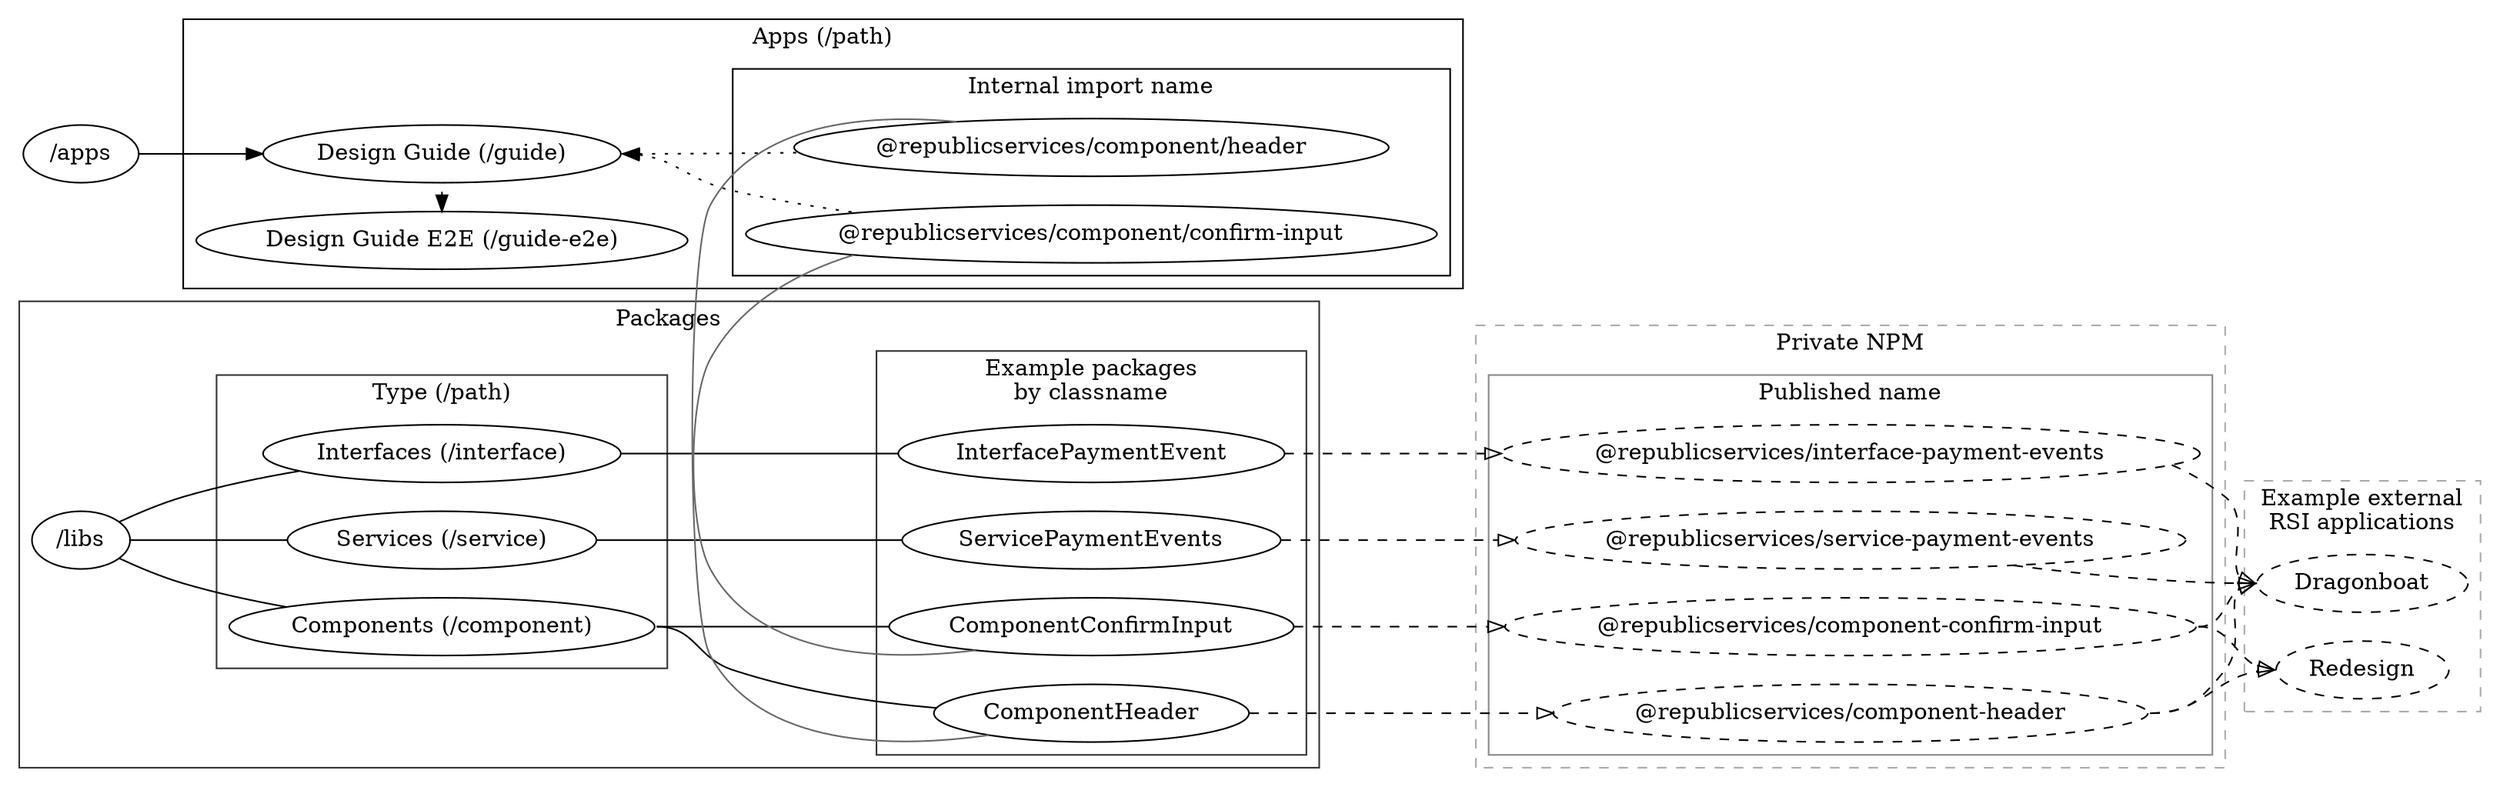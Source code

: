 strict digraph {
  // label="Project Structure"
  labelloc=t
  concentrate=true
  graph [
    newrank=true
    ranker="tight-tree"
    rankdir=LR
    overlap="prism"
  ]

  subgraph clusterPackages {
    label="Packages"
    edge [dir=none];
    color="#333333"

    subgraph clusterTypes {
      label="Type (/path)"
      rank=same
      component [label="Components (/component)"]
      service [label="Services (/service)"]
      interface [label="Interfaces (/interface)"]
    }

    subgraph clusterExamples {
      label="Example packages\nby classname"
      rank=same

      ComponentHeader
      ComponentConfirmInput
      ServicePaymentEvents
      InterfacePaymentEvent
    }

    "/libs"->{component, service, interface}
    component:e->{ComponentHeader, ComponentConfirmInput}
    service->{ServicePaymentEvents}
    interface->{InterfacePaymentEvent}
  }

  subgraph clusterPrivate {
    label="Private NPM"
    color="#aaaaaa"
    style=dashed

    subgraph clusterNpm {
      label="Published name"
      style=solid; color="#888888"
      edge [style=dashed, arrowhead=o]
      node [style=dashed]
      rank=same

      sPaymentEvents [label="@republicservices/service-payment-events"]
      ServicePaymentEvents->sPaymentEvents

      iPaymentEvents [label="@republicservices/interface-payment-events"]
      InterfacePaymentEvent->iPaymentEvents

      cHeader [label="@republicservices/component-header"]
      ComponentHeader->cHeader

      cConfirmInput [label="@republicservices/component-confirm-input"]
      ComponentConfirmInput->cConfirmInput
    }
  }

  subgraph clusterExternal {
    label="Example external\nRSI applications"
    style=dashed; color="#aaaaaa"
    node [style=dashed]
    edge [style=dashed, arrowhead=o]
    rank=same

    cConfirmInput:e,iPaymentEvents,sPaymentEvents->Dragonboat:w
    cConfirmInput:e,cHeader:e->Dragonboat:w,Redesign:w
  }

  subgraph clusterApps {
    label="Apps (/path)"
    edge [dir=back, style=dotted, arrowhead=o]

    subgraph {
      rank=same
      guide [label="Design Guide (/guide)"]
      e2e [label="Design Guide E2E (/guide-e2e)"]
    }

    subgraph clusterRequire {
      label="Internal import name"
      edge [color="#666666", dir=none, style=solid]

      rHeader [label="@republicservices/component/header"]
      rHeader->ComponentHeader
      rConfirmInput [label="@republicservices/component/confirm-input"]
      rConfirmInput->ComponentConfirmInput
    }

    e2e->guide
    guide:e->rHeader,rConfirmInput
  }

  "/apps"->guide

  subgraph {
    rank=same;
    ComponentConfirmInput
    ComponentHeader
    rHeader
    rConfirmInput
  }
}
